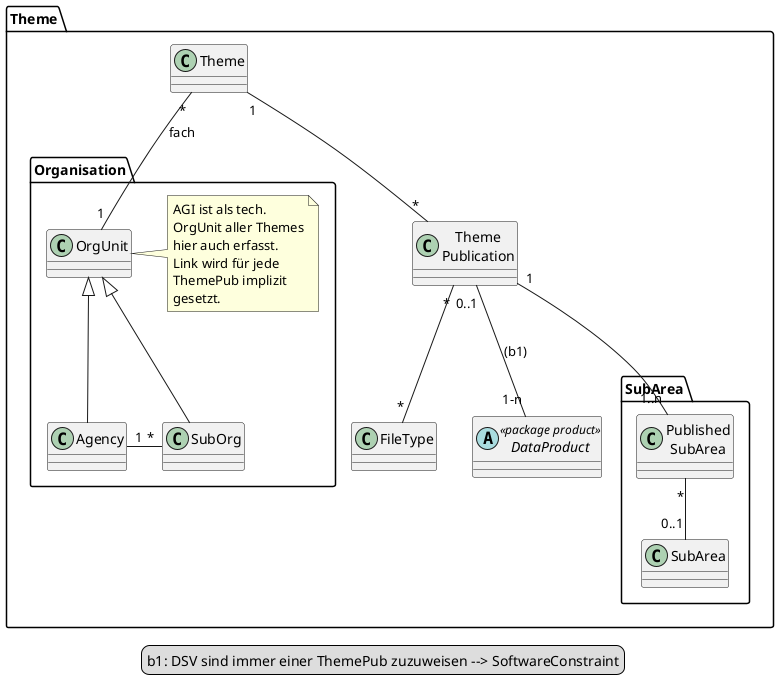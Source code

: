 @startuml
package Theme {

  class "Theme\nPublication" as tp
  class "Theme" as th
  class "FileType" as ft 
  
  abstract class "DataProduct" as dp << package product >>
  
  package Organisation {
    class "OrgUnit" as ou
    note right
      AGI ist als tech. 
      OrgUnit aller Themes
      hier auch erfasst.
      Link wird für jede
      ThemePub implizit
      gesetzt.
    end note
    
    class "Agency" as ag
    class "SubOrg" as so
    
    ag "1" -right- "*" so
  
    ou <|-- ag
    ou <|-- so
  }
  
  package "SubArea" {
    class "SubArea" as sa
    class "Published\nSubArea" as pa
    
    pa "*" -- "0..1" sa
  }
  
  tp "1" -- "1..n" pa
  
  th "1" -- "*" tp
  th "*" -- "1" ou : "fach"
  tp "0..1" -- "1-n" dp : (b1)
  tp "*" -- "*" ft
}

legend
  b1: DSV sind immer einer ThemePub zuzuweisen --> SoftwareConstraint
end legend
@endumldc